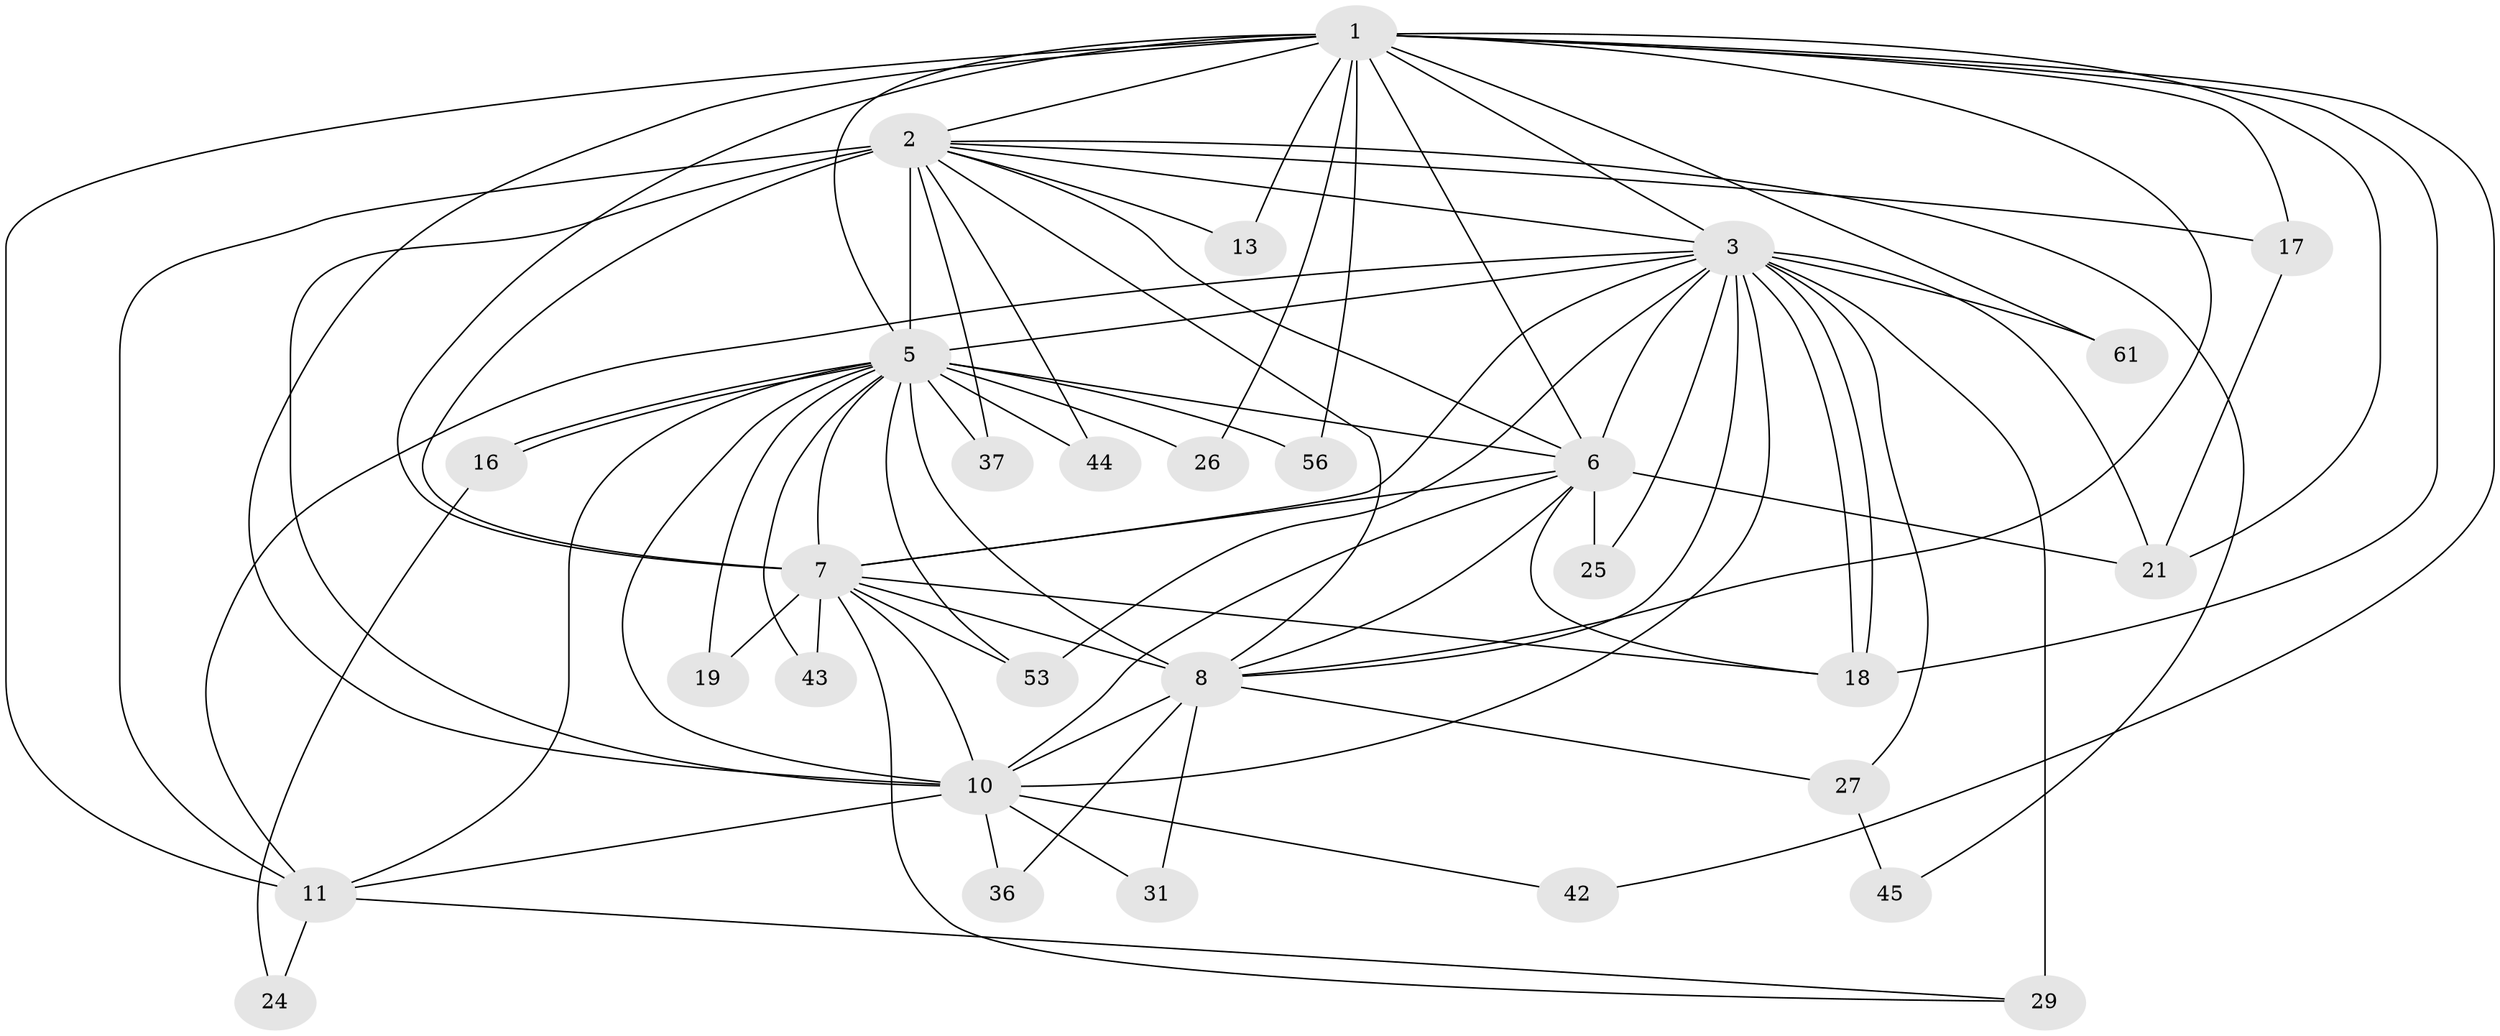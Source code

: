 // original degree distribution, {18: 0.04918032786885246, 11: 0.01639344262295082, 21: 0.03278688524590164, 17: 0.01639344262295082, 13: 0.01639344262295082, 16: 0.01639344262295082, 15: 0.01639344262295082, 4: 0.09836065573770492, 3: 0.14754098360655737, 2: 0.5737704918032787, 5: 0.01639344262295082}
// Generated by graph-tools (version 1.1) at 2025/17/03/04/25 18:17:23]
// undirected, 30 vertices, 82 edges
graph export_dot {
graph [start="1"]
  node [color=gray90,style=filled];
  1;
  2 [super="+14+4+38"];
  3 [super="+39"];
  5 [super="+9+28"];
  6;
  7 [super="+15"];
  8 [super="+20+41+52+49"];
  10 [super="+30"];
  11 [super="+32+12"];
  13 [super="+46"];
  16;
  17;
  18 [super="+40+33+23"];
  19;
  21 [super="+60+34"];
  24;
  25;
  26;
  27;
  29 [super="+35"];
  31;
  36;
  37;
  42;
  43;
  44;
  45;
  53 [super="+54"];
  56;
  61;
  1 -- 2 [weight=2];
  1 -- 3;
  1 -- 5 [weight=2];
  1 -- 6;
  1 -- 7;
  1 -- 8;
  1 -- 10;
  1 -- 11;
  1 -- 13;
  1 -- 17;
  1 -- 21;
  1 -- 26;
  1 -- 42;
  1 -- 56;
  1 -- 61;
  1 -- 18;
  2 -- 3 [weight=2];
  2 -- 5 [weight=7];
  2 -- 6 [weight=2];
  2 -- 7 [weight=2];
  2 -- 8 [weight=2];
  2 -- 10 [weight=4];
  2 -- 45;
  2 -- 11 [weight=2];
  2 -- 13 [weight=2];
  2 -- 17;
  2 -- 37;
  2 -- 44;
  3 -- 5 [weight=2];
  3 -- 6;
  3 -- 7;
  3 -- 8;
  3 -- 10;
  3 -- 18 [weight=2];
  3 -- 18;
  3 -- 21;
  3 -- 25;
  3 -- 27;
  3 -- 29 [weight=3];
  3 -- 53;
  3 -- 61;
  3 -- 11;
  5 -- 6 [weight=2];
  5 -- 7 [weight=3];
  5 -- 8 [weight=5];
  5 -- 10 [weight=3];
  5 -- 16;
  5 -- 16;
  5 -- 19;
  5 -- 26;
  5 -- 37;
  5 -- 43;
  5 -- 44;
  5 -- 53;
  5 -- 56;
  5 -- 11;
  6 -- 7;
  6 -- 8;
  6 -- 10 [weight=2];
  6 -- 25;
  6 -- 21;
  6 -- 18;
  7 -- 8 [weight=2];
  7 -- 10;
  7 -- 19;
  7 -- 29;
  7 -- 43;
  7 -- 53;
  7 -- 18;
  8 -- 10;
  8 -- 27;
  8 -- 36;
  8 -- 31;
  10 -- 31;
  10 -- 36;
  10 -- 42;
  10 -- 11;
  11 -- 24;
  11 -- 29;
  16 -- 24;
  17 -- 21;
  27 -- 45;
}
